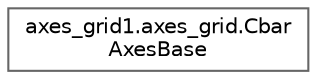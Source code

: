 digraph "Graphical Class Hierarchy"
{
 // LATEX_PDF_SIZE
  bgcolor="transparent";
  edge [fontname=Helvetica,fontsize=10,labelfontname=Helvetica,labelfontsize=10];
  node [fontname=Helvetica,fontsize=10,shape=box,height=0.2,width=0.4];
  rankdir="LR";
  Node0 [id="Node000000",label="axes_grid1.axes_grid.Cbar\lAxesBase",height=0.2,width=0.4,color="grey40", fillcolor="white", style="filled",URL="$d9/d2d/classaxes__grid1_1_1axes__grid_1_1CbarAxesBase.html",tooltip=" "];
}

